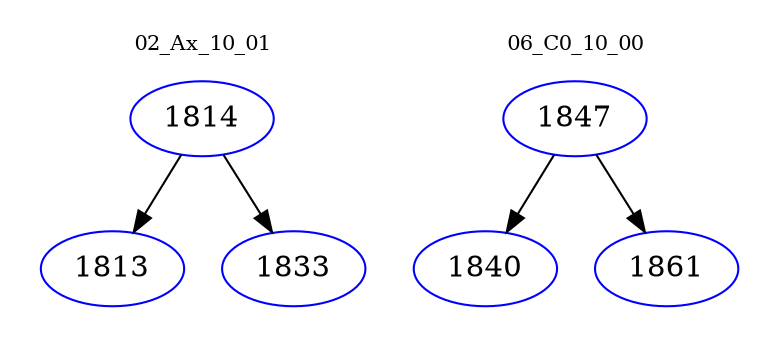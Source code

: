 digraph{
subgraph cluster_0 {
color = white
label = "02_Ax_10_01";
fontsize=10;
T0_1814 [label="1814", color="blue"]
T0_1814 -> T0_1813 [color="black"]
T0_1813 [label="1813", color="blue"]
T0_1814 -> T0_1833 [color="black"]
T0_1833 [label="1833", color="blue"]
}
subgraph cluster_1 {
color = white
label = "06_C0_10_00";
fontsize=10;
T1_1847 [label="1847", color="blue"]
T1_1847 -> T1_1840 [color="black"]
T1_1840 [label="1840", color="blue"]
T1_1847 -> T1_1861 [color="black"]
T1_1861 [label="1861", color="blue"]
}
}
